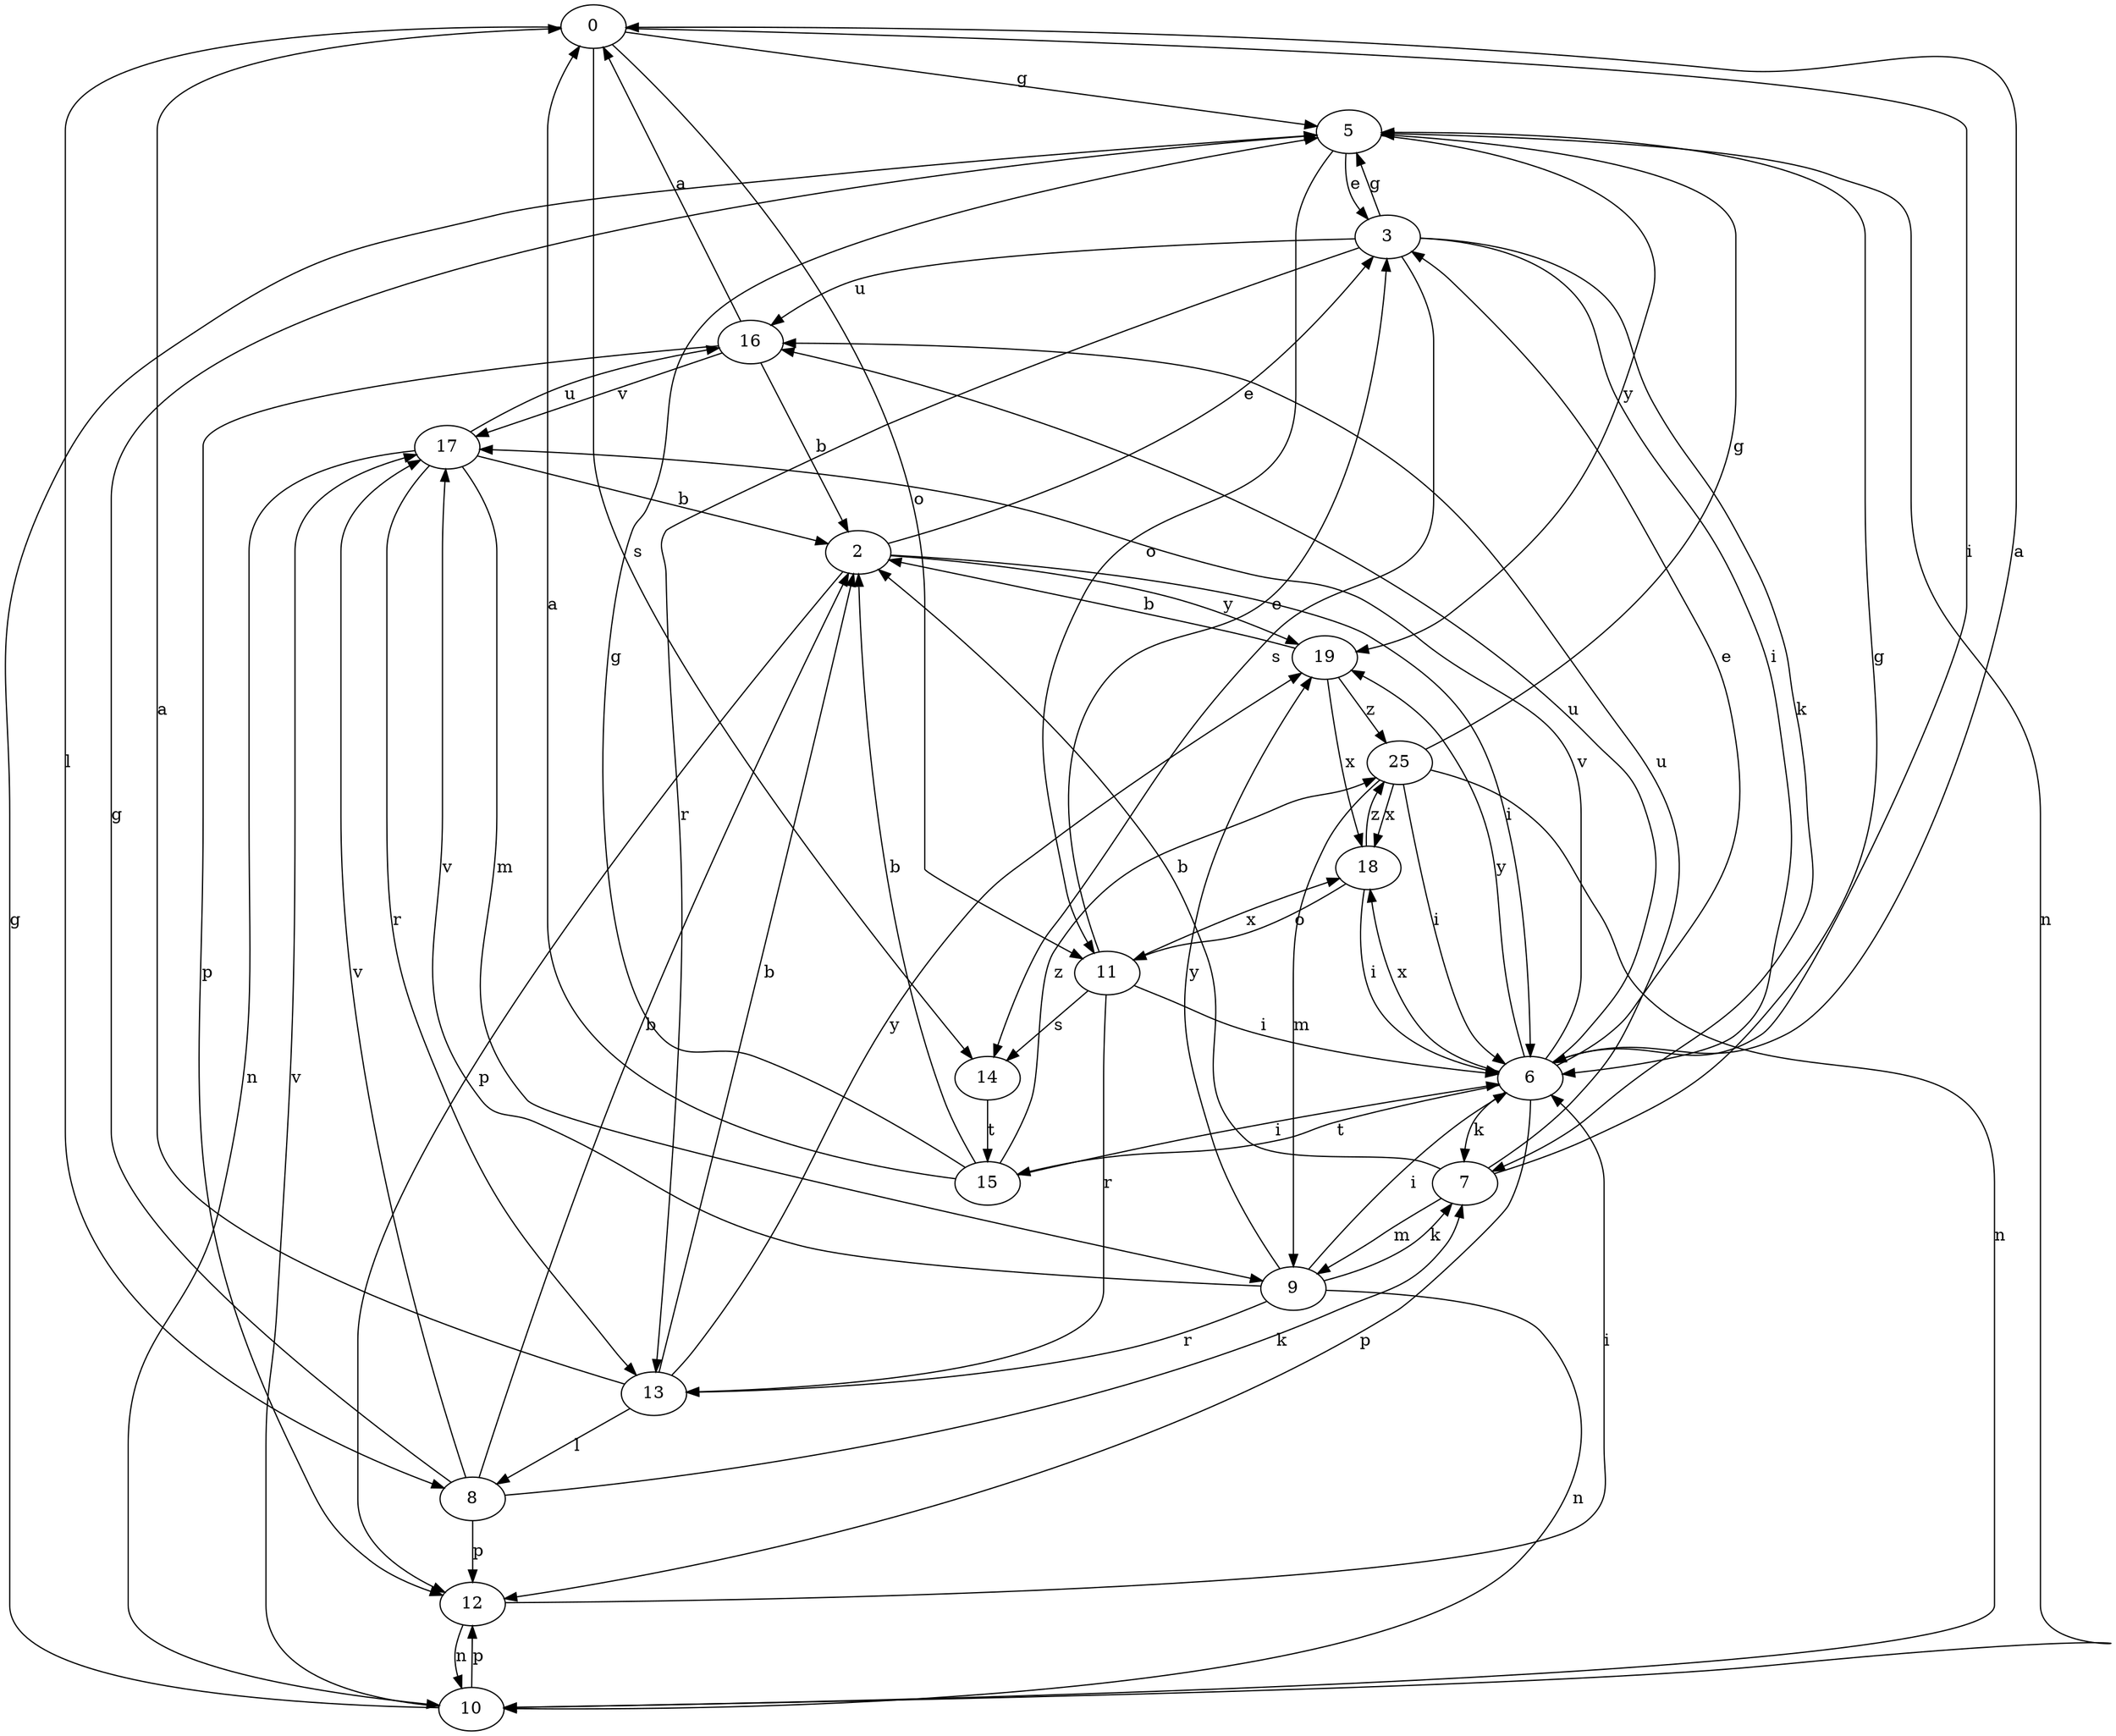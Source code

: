 strict digraph  {
0;
2;
3;
5;
6;
7;
8;
9;
10;
11;
12;
13;
14;
15;
16;
17;
18;
19;
25;
0 -> 5  [label=g];
0 -> 6  [label=i];
0 -> 8  [label=l];
0 -> 11  [label=o];
0 -> 14  [label=s];
2 -> 3  [label=e];
2 -> 6  [label=i];
2 -> 12  [label=p];
2 -> 19  [label=y];
3 -> 5  [label=g];
3 -> 6  [label=i];
3 -> 7  [label=k];
3 -> 13  [label=r];
3 -> 14  [label=s];
3 -> 16  [label=u];
5 -> 3  [label=e];
5 -> 10  [label=n];
5 -> 11  [label=o];
5 -> 19  [label=y];
6 -> 0  [label=a];
6 -> 3  [label=e];
6 -> 7  [label=k];
6 -> 12  [label=p];
6 -> 15  [label=t];
6 -> 16  [label=u];
6 -> 17  [label=v];
6 -> 18  [label=x];
6 -> 19  [label=y];
7 -> 2  [label=b];
7 -> 5  [label=g];
7 -> 9  [label=m];
7 -> 16  [label=u];
8 -> 2  [label=b];
8 -> 5  [label=g];
8 -> 7  [label=k];
8 -> 12  [label=p];
8 -> 17  [label=v];
9 -> 6  [label=i];
9 -> 7  [label=k];
9 -> 10  [label=n];
9 -> 13  [label=r];
9 -> 17  [label=v];
9 -> 19  [label=y];
10 -> 5  [label=g];
10 -> 12  [label=p];
10 -> 17  [label=v];
11 -> 3  [label=e];
11 -> 6  [label=i];
11 -> 13  [label=r];
11 -> 14  [label=s];
11 -> 18  [label=x];
12 -> 6  [label=i];
12 -> 10  [label=n];
13 -> 0  [label=a];
13 -> 2  [label=b];
13 -> 8  [label=l];
13 -> 19  [label=y];
14 -> 15  [label=t];
15 -> 0  [label=a];
15 -> 2  [label=b];
15 -> 5  [label=g];
15 -> 6  [label=i];
15 -> 25  [label=z];
16 -> 0  [label=a];
16 -> 2  [label=b];
16 -> 12  [label=p];
16 -> 17  [label=v];
17 -> 2  [label=b];
17 -> 9  [label=m];
17 -> 10  [label=n];
17 -> 13  [label=r];
17 -> 16  [label=u];
18 -> 6  [label=i];
18 -> 11  [label=o];
18 -> 25  [label=z];
19 -> 2  [label=b];
19 -> 18  [label=x];
19 -> 25  [label=z];
25 -> 5  [label=g];
25 -> 6  [label=i];
25 -> 9  [label=m];
25 -> 10  [label=n];
25 -> 18  [label=x];
}
